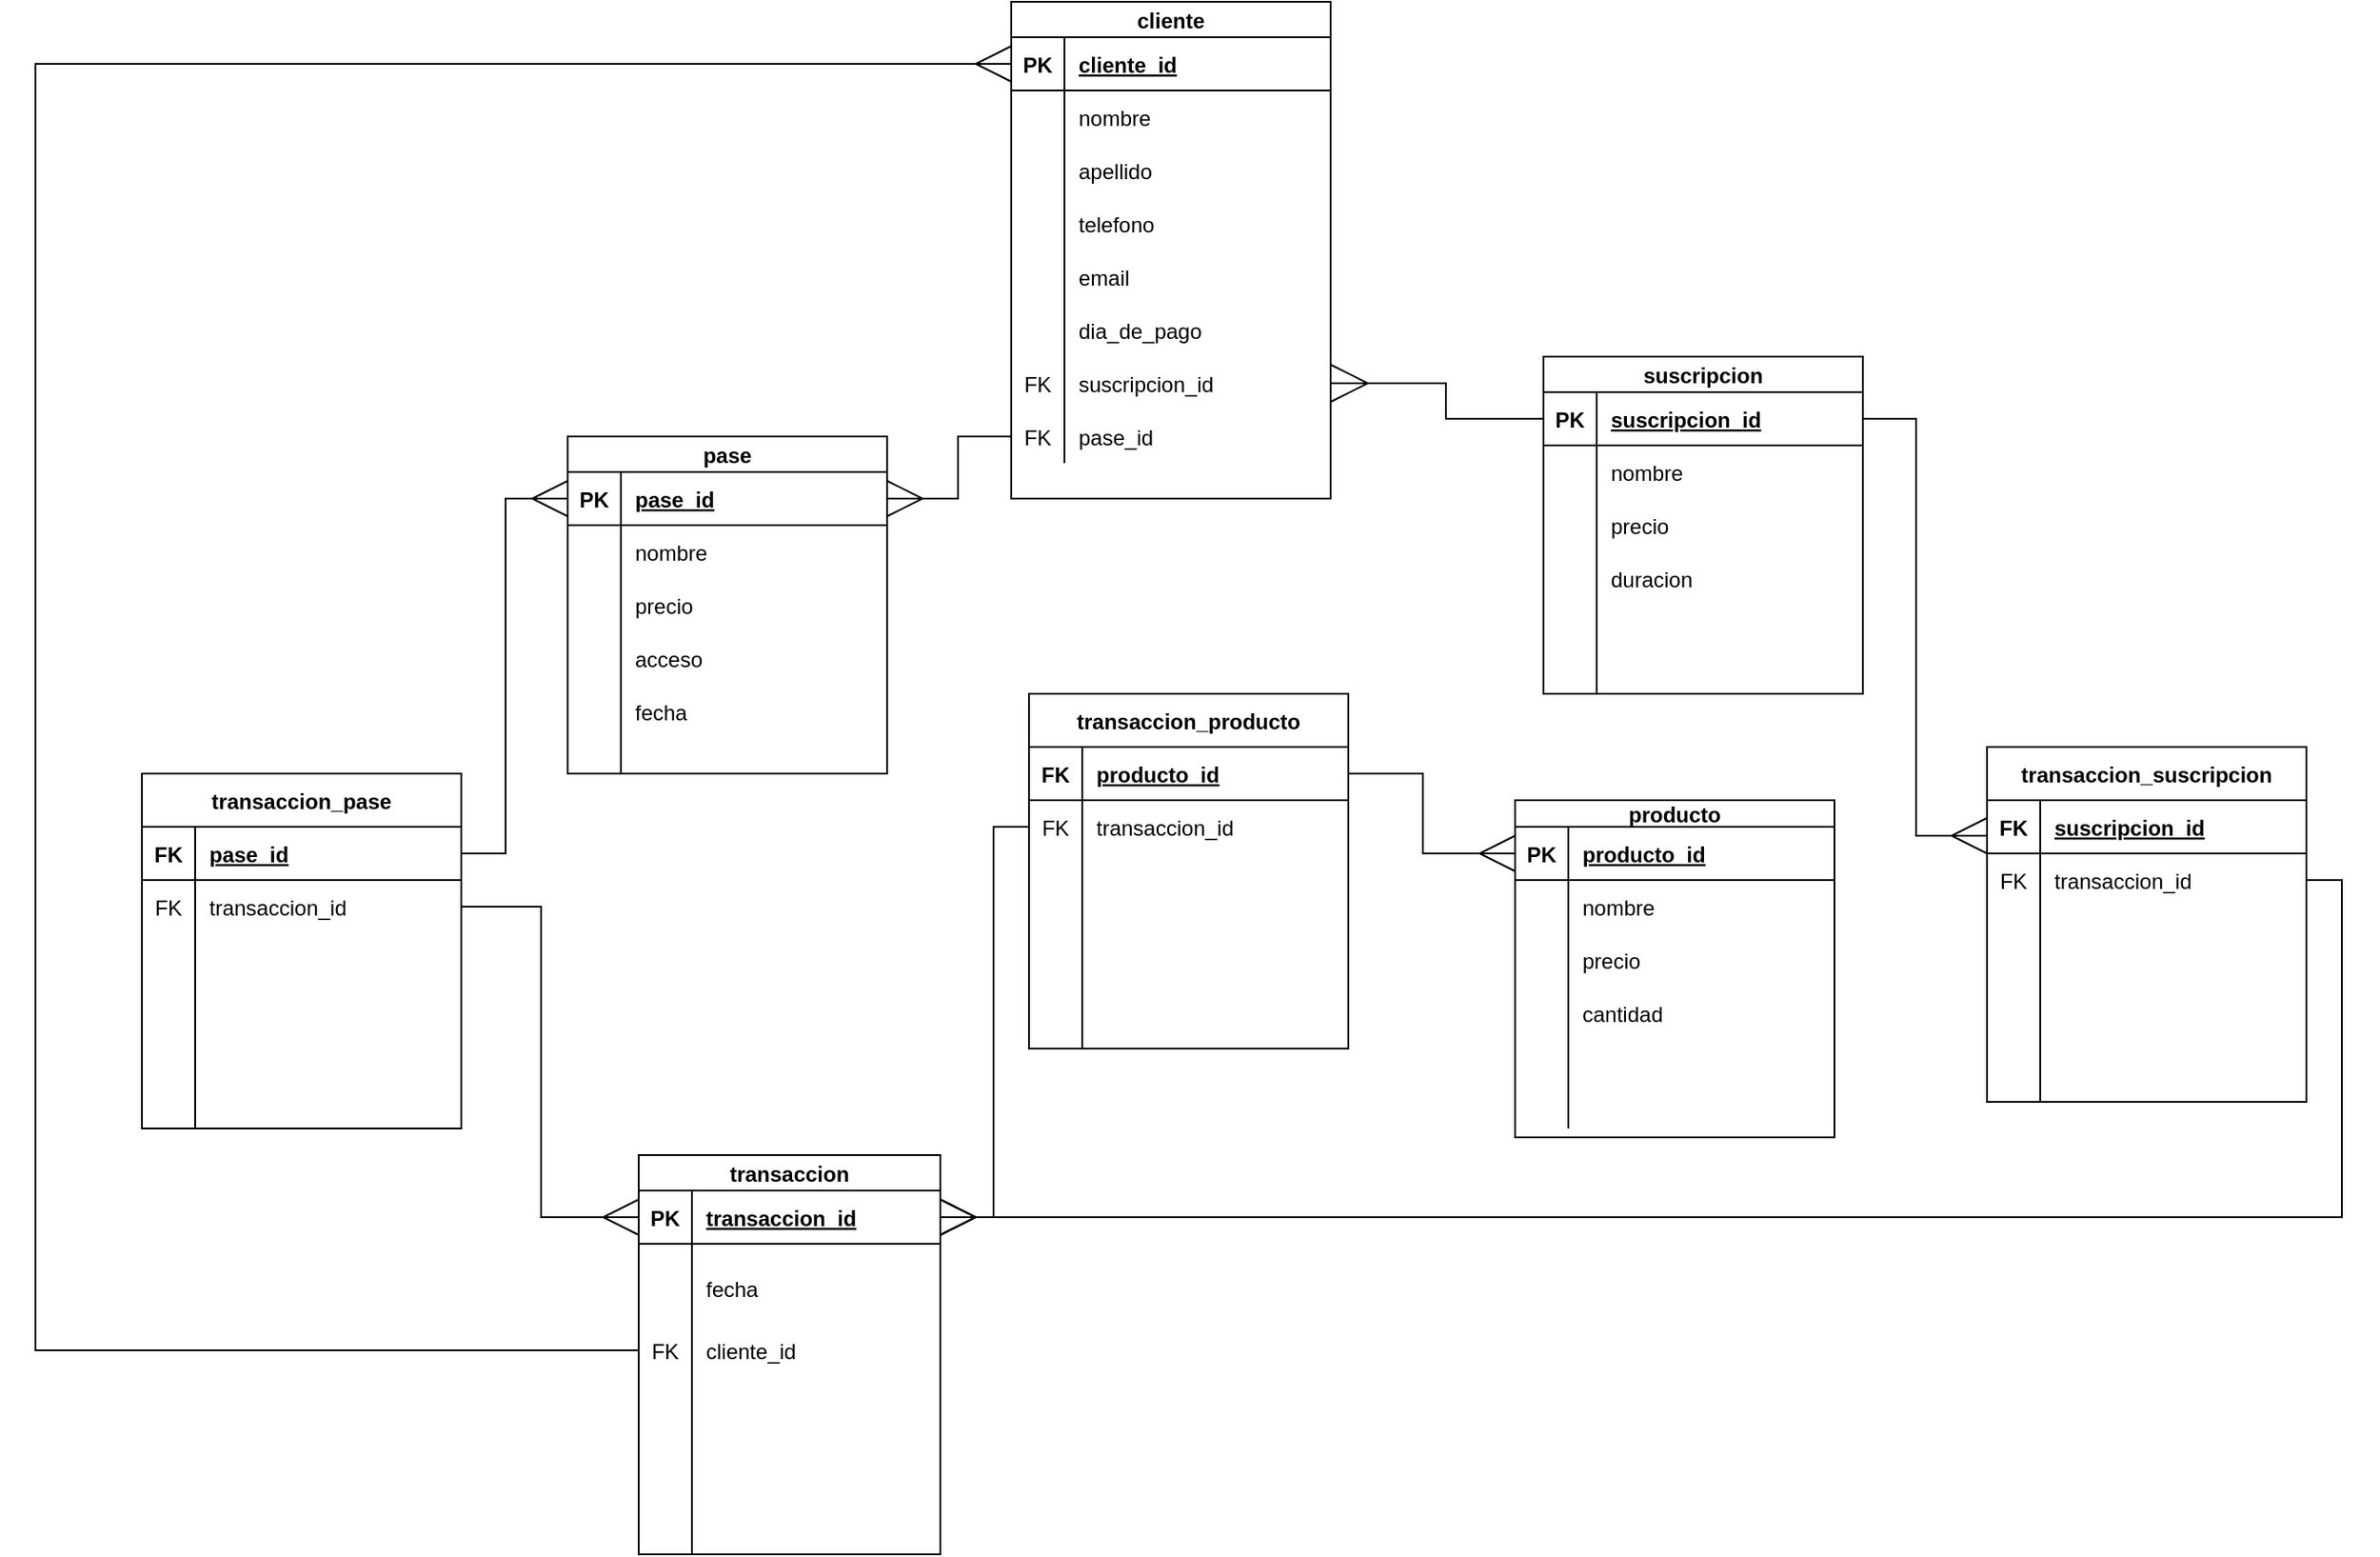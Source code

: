 <mxfile version="14.0.1" type="device"><diagram id="i4oHszw6b7SguN0ukCLf" name="Page-1"><mxGraphModel dx="2551" dy="2077" grid="1" gridSize="10" guides="1" tooltips="1" connect="1" arrows="1" fold="1" page="1" pageScale="1" pageWidth="827" pageHeight="1169" math="0" shadow="0"><root><mxCell id="0"/><mxCell id="1" parent="0"/><mxCell id="UynwQbQEtgh0fbUaaNdk-1" value="cliente" style="shape=table;startSize=20;container=1;collapsible=1;childLayout=tableLayout;fixedRows=1;rowLines=0;fontStyle=1;align=center;resizeLast=1;" vertex="1" parent="1"><mxGeometry x="40" y="-150" width="180" height="280" as="geometry"/></mxCell><mxCell id="UynwQbQEtgh0fbUaaNdk-2" value="" style="shape=partialRectangle;collapsible=0;dropTarget=0;pointerEvents=0;fillColor=none;top=0;left=0;bottom=1;right=0;points=[[0,0.5],[1,0.5]];portConstraint=eastwest;" vertex="1" parent="UynwQbQEtgh0fbUaaNdk-1"><mxGeometry y="20" width="180" height="30" as="geometry"/></mxCell><mxCell id="UynwQbQEtgh0fbUaaNdk-3" value="PK" style="shape=partialRectangle;connectable=0;fillColor=none;top=0;left=0;bottom=0;right=0;fontStyle=1;overflow=hidden;" vertex="1" parent="UynwQbQEtgh0fbUaaNdk-2"><mxGeometry width="30" height="30" as="geometry"/></mxCell><mxCell id="UynwQbQEtgh0fbUaaNdk-4" value="cliente_id" style="shape=partialRectangle;connectable=0;fillColor=none;top=0;left=0;bottom=0;right=0;align=left;spacingLeft=6;fontStyle=5;overflow=hidden;" vertex="1" parent="UynwQbQEtgh0fbUaaNdk-2"><mxGeometry x="30" width="150" height="30" as="geometry"/></mxCell><mxCell id="UynwQbQEtgh0fbUaaNdk-5" value="" style="shape=partialRectangle;collapsible=0;dropTarget=0;pointerEvents=0;fillColor=none;top=0;left=0;bottom=0;right=0;points=[[0,0.5],[1,0.5]];portConstraint=eastwest;" vertex="1" parent="UynwQbQEtgh0fbUaaNdk-1"><mxGeometry y="50" width="180" height="30" as="geometry"/></mxCell><mxCell id="UynwQbQEtgh0fbUaaNdk-6" value="" style="shape=partialRectangle;connectable=0;fillColor=none;top=0;left=0;bottom=0;right=0;editable=1;overflow=hidden;" vertex="1" parent="UynwQbQEtgh0fbUaaNdk-5"><mxGeometry width="30" height="30" as="geometry"/></mxCell><mxCell id="UynwQbQEtgh0fbUaaNdk-7" value="nombre" style="shape=partialRectangle;connectable=0;fillColor=none;top=0;left=0;bottom=0;right=0;align=left;spacingLeft=6;overflow=hidden;" vertex="1" parent="UynwQbQEtgh0fbUaaNdk-5"><mxGeometry x="30" width="150" height="30" as="geometry"/></mxCell><mxCell id="UynwQbQEtgh0fbUaaNdk-8" value="" style="shape=partialRectangle;collapsible=0;dropTarget=0;pointerEvents=0;fillColor=none;top=0;left=0;bottom=0;right=0;points=[[0,0.5],[1,0.5]];portConstraint=eastwest;" vertex="1" parent="UynwQbQEtgh0fbUaaNdk-1"><mxGeometry y="80" width="180" height="30" as="geometry"/></mxCell><mxCell id="UynwQbQEtgh0fbUaaNdk-9" value="" style="shape=partialRectangle;connectable=0;fillColor=none;top=0;left=0;bottom=0;right=0;editable=1;overflow=hidden;" vertex="1" parent="UynwQbQEtgh0fbUaaNdk-8"><mxGeometry width="30" height="30" as="geometry"/></mxCell><mxCell id="UynwQbQEtgh0fbUaaNdk-10" value="apellido" style="shape=partialRectangle;connectable=0;fillColor=none;top=0;left=0;bottom=0;right=0;align=left;spacingLeft=6;overflow=hidden;" vertex="1" parent="UynwQbQEtgh0fbUaaNdk-8"><mxGeometry x="30" width="150" height="30" as="geometry"/></mxCell><mxCell id="UynwQbQEtgh0fbUaaNdk-11" value="" style="shape=partialRectangle;collapsible=0;dropTarget=0;pointerEvents=0;fillColor=none;top=0;left=0;bottom=0;right=0;points=[[0,0.5],[1,0.5]];portConstraint=eastwest;" vertex="1" parent="UynwQbQEtgh0fbUaaNdk-1"><mxGeometry y="110" width="180" height="30" as="geometry"/></mxCell><mxCell id="UynwQbQEtgh0fbUaaNdk-12" value="" style="shape=partialRectangle;connectable=0;fillColor=none;top=0;left=0;bottom=0;right=0;editable=1;overflow=hidden;" vertex="1" parent="UynwQbQEtgh0fbUaaNdk-11"><mxGeometry width="30" height="30" as="geometry"/></mxCell><mxCell id="UynwQbQEtgh0fbUaaNdk-13" value="telefono" style="shape=partialRectangle;connectable=0;fillColor=none;top=0;left=0;bottom=0;right=0;align=left;spacingLeft=6;overflow=hidden;" vertex="1" parent="UynwQbQEtgh0fbUaaNdk-11"><mxGeometry x="30" width="150" height="30" as="geometry"/></mxCell><mxCell id="UynwQbQEtgh0fbUaaNdk-27" value="" style="shape=partialRectangle;collapsible=0;dropTarget=0;pointerEvents=0;fillColor=none;top=0;left=0;bottom=0;right=0;points=[[0,0.5],[1,0.5]];portConstraint=eastwest;" vertex="1" parent="UynwQbQEtgh0fbUaaNdk-1"><mxGeometry y="140" width="180" height="30" as="geometry"/></mxCell><mxCell id="UynwQbQEtgh0fbUaaNdk-28" value="" style="shape=partialRectangle;connectable=0;fillColor=none;top=0;left=0;bottom=0;right=0;editable=1;overflow=hidden;" vertex="1" parent="UynwQbQEtgh0fbUaaNdk-27"><mxGeometry width="30" height="30" as="geometry"/></mxCell><mxCell id="UynwQbQEtgh0fbUaaNdk-29" value="email" style="shape=partialRectangle;connectable=0;fillColor=none;top=0;left=0;bottom=0;right=0;align=left;spacingLeft=6;overflow=hidden;" vertex="1" parent="UynwQbQEtgh0fbUaaNdk-27"><mxGeometry x="30" width="150" height="30" as="geometry"/></mxCell><mxCell id="UynwQbQEtgh0fbUaaNdk-30" value="" style="shape=partialRectangle;collapsible=0;dropTarget=0;pointerEvents=0;fillColor=none;top=0;left=0;bottom=0;right=0;points=[[0,0.5],[1,0.5]];portConstraint=eastwest;" vertex="1" parent="UynwQbQEtgh0fbUaaNdk-1"><mxGeometry y="170" width="180" height="30" as="geometry"/></mxCell><mxCell id="UynwQbQEtgh0fbUaaNdk-31" value="" style="shape=partialRectangle;connectable=0;fillColor=none;top=0;left=0;bottom=0;right=0;editable=1;overflow=hidden;" vertex="1" parent="UynwQbQEtgh0fbUaaNdk-30"><mxGeometry width="30" height="30" as="geometry"/></mxCell><mxCell id="UynwQbQEtgh0fbUaaNdk-32" value="dia_de_pago" style="shape=partialRectangle;connectable=0;fillColor=none;top=0;left=0;bottom=0;right=0;align=left;spacingLeft=6;overflow=hidden;" vertex="1" parent="UynwQbQEtgh0fbUaaNdk-30"><mxGeometry x="30" width="150" height="30" as="geometry"/></mxCell><mxCell id="UynwQbQEtgh0fbUaaNdk-128" value="" style="shape=partialRectangle;collapsible=0;dropTarget=0;pointerEvents=0;fillColor=none;top=0;left=0;bottom=0;right=0;points=[[0,0.5],[1,0.5]];portConstraint=eastwest;" vertex="1" parent="UynwQbQEtgh0fbUaaNdk-1"><mxGeometry y="200" width="180" height="30" as="geometry"/></mxCell><mxCell id="UynwQbQEtgh0fbUaaNdk-129" value="FK" style="shape=partialRectangle;connectable=0;fillColor=none;top=0;left=0;bottom=0;right=0;editable=1;overflow=hidden;" vertex="1" parent="UynwQbQEtgh0fbUaaNdk-128"><mxGeometry width="30" height="30" as="geometry"/></mxCell><mxCell id="UynwQbQEtgh0fbUaaNdk-130" value="suscripcion_id" style="shape=partialRectangle;connectable=0;fillColor=none;top=0;left=0;bottom=0;right=0;align=left;spacingLeft=6;overflow=hidden;" vertex="1" parent="UynwQbQEtgh0fbUaaNdk-128"><mxGeometry x="30" width="150" height="30" as="geometry"/></mxCell><mxCell id="UynwQbQEtgh0fbUaaNdk-153" value="" style="shape=partialRectangle;collapsible=0;dropTarget=0;pointerEvents=0;fillColor=none;top=0;left=0;bottom=0;right=0;points=[[0,0.5],[1,0.5]];portConstraint=eastwest;" vertex="1" parent="UynwQbQEtgh0fbUaaNdk-1"><mxGeometry y="230" width="180" height="30" as="geometry"/></mxCell><mxCell id="UynwQbQEtgh0fbUaaNdk-154" value="FK" style="shape=partialRectangle;connectable=0;fillColor=none;top=0;left=0;bottom=0;right=0;editable=1;overflow=hidden;" vertex="1" parent="UynwQbQEtgh0fbUaaNdk-153"><mxGeometry width="30" height="30" as="geometry"/></mxCell><mxCell id="UynwQbQEtgh0fbUaaNdk-155" value="pase_id" style="shape=partialRectangle;connectable=0;fillColor=none;top=0;left=0;bottom=0;right=0;align=left;spacingLeft=6;overflow=hidden;" vertex="1" parent="UynwQbQEtgh0fbUaaNdk-153"><mxGeometry x="30" width="150" height="30" as="geometry"/></mxCell><mxCell id="UynwQbQEtgh0fbUaaNdk-33" value="suscripcion" style="shape=table;startSize=20;container=1;collapsible=1;childLayout=tableLayout;fixedRows=1;rowLines=0;fontStyle=1;align=center;resizeLast=1;" vertex="1" parent="1"><mxGeometry x="340" y="50" width="180" height="190" as="geometry"/></mxCell><mxCell id="UynwQbQEtgh0fbUaaNdk-34" value="" style="shape=partialRectangle;collapsible=0;dropTarget=0;pointerEvents=0;fillColor=none;top=0;left=0;bottom=1;right=0;points=[[0,0.5],[1,0.5]];portConstraint=eastwest;" vertex="1" parent="UynwQbQEtgh0fbUaaNdk-33"><mxGeometry y="20" width="180" height="30" as="geometry"/></mxCell><mxCell id="UynwQbQEtgh0fbUaaNdk-35" value="PK" style="shape=partialRectangle;connectable=0;fillColor=none;top=0;left=0;bottom=0;right=0;fontStyle=1;overflow=hidden;" vertex="1" parent="UynwQbQEtgh0fbUaaNdk-34"><mxGeometry width="30" height="30" as="geometry"/></mxCell><mxCell id="UynwQbQEtgh0fbUaaNdk-36" value="suscripcion_id" style="shape=partialRectangle;connectable=0;fillColor=none;top=0;left=0;bottom=0;right=0;align=left;spacingLeft=6;fontStyle=5;overflow=hidden;" vertex="1" parent="UynwQbQEtgh0fbUaaNdk-34"><mxGeometry x="30" width="150" height="30" as="geometry"/></mxCell><mxCell id="UynwQbQEtgh0fbUaaNdk-37" value="" style="shape=partialRectangle;collapsible=0;dropTarget=0;pointerEvents=0;fillColor=none;top=0;left=0;bottom=0;right=0;points=[[0,0.5],[1,0.5]];portConstraint=eastwest;" vertex="1" parent="UynwQbQEtgh0fbUaaNdk-33"><mxGeometry y="50" width="180" height="30" as="geometry"/></mxCell><mxCell id="UynwQbQEtgh0fbUaaNdk-38" value="" style="shape=partialRectangle;connectable=0;fillColor=none;top=0;left=0;bottom=0;right=0;editable=1;overflow=hidden;" vertex="1" parent="UynwQbQEtgh0fbUaaNdk-37"><mxGeometry width="30" height="30" as="geometry"/></mxCell><mxCell id="UynwQbQEtgh0fbUaaNdk-39" value="nombre" style="shape=partialRectangle;connectable=0;fillColor=none;top=0;left=0;bottom=0;right=0;align=left;spacingLeft=6;overflow=hidden;" vertex="1" parent="UynwQbQEtgh0fbUaaNdk-37"><mxGeometry x="30" width="150" height="30" as="geometry"/></mxCell><mxCell id="UynwQbQEtgh0fbUaaNdk-40" value="" style="shape=partialRectangle;collapsible=0;dropTarget=0;pointerEvents=0;fillColor=none;top=0;left=0;bottom=0;right=0;points=[[0,0.5],[1,0.5]];portConstraint=eastwest;" vertex="1" parent="UynwQbQEtgh0fbUaaNdk-33"><mxGeometry y="80" width="180" height="30" as="geometry"/></mxCell><mxCell id="UynwQbQEtgh0fbUaaNdk-41" value="" style="shape=partialRectangle;connectable=0;fillColor=none;top=0;left=0;bottom=0;right=0;editable=1;overflow=hidden;" vertex="1" parent="UynwQbQEtgh0fbUaaNdk-40"><mxGeometry width="30" height="30" as="geometry"/></mxCell><mxCell id="UynwQbQEtgh0fbUaaNdk-42" value="precio" style="shape=partialRectangle;connectable=0;fillColor=none;top=0;left=0;bottom=0;right=0;align=left;spacingLeft=6;overflow=hidden;" vertex="1" parent="UynwQbQEtgh0fbUaaNdk-40"><mxGeometry x="30" width="150" height="30" as="geometry"/></mxCell><mxCell id="UynwQbQEtgh0fbUaaNdk-43" value="" style="shape=partialRectangle;collapsible=0;dropTarget=0;pointerEvents=0;fillColor=none;top=0;left=0;bottom=0;right=0;points=[[0,0.5],[1,0.5]];portConstraint=eastwest;" vertex="1" parent="UynwQbQEtgh0fbUaaNdk-33"><mxGeometry y="110" width="180" height="30" as="geometry"/></mxCell><mxCell id="UynwQbQEtgh0fbUaaNdk-44" value="" style="shape=partialRectangle;connectable=0;fillColor=none;top=0;left=0;bottom=0;right=0;editable=1;overflow=hidden;" vertex="1" parent="UynwQbQEtgh0fbUaaNdk-43"><mxGeometry width="30" height="30" as="geometry"/></mxCell><mxCell id="UynwQbQEtgh0fbUaaNdk-45" value="duracion" style="shape=partialRectangle;connectable=0;fillColor=none;top=0;left=0;bottom=0;right=0;align=left;spacingLeft=6;overflow=hidden;" vertex="1" parent="UynwQbQEtgh0fbUaaNdk-43"><mxGeometry x="30" width="150" height="30" as="geometry"/></mxCell><mxCell id="UynwQbQEtgh0fbUaaNdk-46" value="" style="shape=partialRectangle;collapsible=0;dropTarget=0;pointerEvents=0;fillColor=none;top=0;left=0;bottom=0;right=0;points=[[0,0.5],[1,0.5]];portConstraint=eastwest;" vertex="1" parent="UynwQbQEtgh0fbUaaNdk-33"><mxGeometry y="140" width="180" height="30" as="geometry"/></mxCell><mxCell id="UynwQbQEtgh0fbUaaNdk-47" value="" style="shape=partialRectangle;connectable=0;fillColor=none;top=0;left=0;bottom=0;right=0;editable=1;overflow=hidden;" vertex="1" parent="UynwQbQEtgh0fbUaaNdk-46"><mxGeometry width="30" height="30" as="geometry"/></mxCell><mxCell id="UynwQbQEtgh0fbUaaNdk-48" value="" style="shape=partialRectangle;connectable=0;fillColor=none;top=0;left=0;bottom=0;right=0;align=left;spacingLeft=6;overflow=hidden;" vertex="1" parent="UynwQbQEtgh0fbUaaNdk-46"><mxGeometry x="30" width="150" height="30" as="geometry"/></mxCell><mxCell id="UynwQbQEtgh0fbUaaNdk-49" value="" style="shape=partialRectangle;collapsible=0;dropTarget=0;pointerEvents=0;fillColor=none;top=0;left=0;bottom=0;right=0;points=[[0,0.5],[1,0.5]];portConstraint=eastwest;" vertex="1" parent="UynwQbQEtgh0fbUaaNdk-33"><mxGeometry y="170" width="180" height="20" as="geometry"/></mxCell><mxCell id="UynwQbQEtgh0fbUaaNdk-50" value="" style="shape=partialRectangle;connectable=0;fillColor=none;top=0;left=0;bottom=0;right=0;editable=1;overflow=hidden;" vertex="1" parent="UynwQbQEtgh0fbUaaNdk-49"><mxGeometry width="30" height="20" as="geometry"/></mxCell><mxCell id="UynwQbQEtgh0fbUaaNdk-51" value="" style="shape=partialRectangle;connectable=0;fillColor=none;top=0;left=0;bottom=0;right=0;align=left;spacingLeft=6;overflow=hidden;" vertex="1" parent="UynwQbQEtgh0fbUaaNdk-49"><mxGeometry x="30" width="150" height="20" as="geometry"/></mxCell><mxCell id="UynwQbQEtgh0fbUaaNdk-52" value="pase" style="shape=table;startSize=20;container=1;collapsible=1;childLayout=tableLayout;fixedRows=1;rowLines=0;fontStyle=1;align=center;resizeLast=1;" vertex="1" parent="1"><mxGeometry x="-210" y="95" width="180" height="190" as="geometry"/></mxCell><mxCell id="UynwQbQEtgh0fbUaaNdk-53" value="" style="shape=partialRectangle;collapsible=0;dropTarget=0;pointerEvents=0;fillColor=none;top=0;left=0;bottom=1;right=0;points=[[0,0.5],[1,0.5]];portConstraint=eastwest;" vertex="1" parent="UynwQbQEtgh0fbUaaNdk-52"><mxGeometry y="20" width="180" height="30" as="geometry"/></mxCell><mxCell id="UynwQbQEtgh0fbUaaNdk-54" value="PK" style="shape=partialRectangle;connectable=0;fillColor=none;top=0;left=0;bottom=0;right=0;fontStyle=1;overflow=hidden;" vertex="1" parent="UynwQbQEtgh0fbUaaNdk-53"><mxGeometry width="30" height="30" as="geometry"/></mxCell><mxCell id="UynwQbQEtgh0fbUaaNdk-55" value="pase_id" style="shape=partialRectangle;connectable=0;fillColor=none;top=0;left=0;bottom=0;right=0;align=left;spacingLeft=6;fontStyle=5;overflow=hidden;" vertex="1" parent="UynwQbQEtgh0fbUaaNdk-53"><mxGeometry x="30" width="150" height="30" as="geometry"/></mxCell><mxCell id="UynwQbQEtgh0fbUaaNdk-56" value="" style="shape=partialRectangle;collapsible=0;dropTarget=0;pointerEvents=0;fillColor=none;top=0;left=0;bottom=0;right=0;points=[[0,0.5],[1,0.5]];portConstraint=eastwest;" vertex="1" parent="UynwQbQEtgh0fbUaaNdk-52"><mxGeometry y="50" width="180" height="30" as="geometry"/></mxCell><mxCell id="UynwQbQEtgh0fbUaaNdk-57" value="" style="shape=partialRectangle;connectable=0;fillColor=none;top=0;left=0;bottom=0;right=0;editable=1;overflow=hidden;" vertex="1" parent="UynwQbQEtgh0fbUaaNdk-56"><mxGeometry width="30" height="30" as="geometry"/></mxCell><mxCell id="UynwQbQEtgh0fbUaaNdk-58" value="nombre" style="shape=partialRectangle;connectable=0;fillColor=none;top=0;left=0;bottom=0;right=0;align=left;spacingLeft=6;overflow=hidden;" vertex="1" parent="UynwQbQEtgh0fbUaaNdk-56"><mxGeometry x="30" width="150" height="30" as="geometry"/></mxCell><mxCell id="UynwQbQEtgh0fbUaaNdk-59" value="" style="shape=partialRectangle;collapsible=0;dropTarget=0;pointerEvents=0;fillColor=none;top=0;left=0;bottom=0;right=0;points=[[0,0.5],[1,0.5]];portConstraint=eastwest;" vertex="1" parent="UynwQbQEtgh0fbUaaNdk-52"><mxGeometry y="80" width="180" height="30" as="geometry"/></mxCell><mxCell id="UynwQbQEtgh0fbUaaNdk-60" value="" style="shape=partialRectangle;connectable=0;fillColor=none;top=0;left=0;bottom=0;right=0;editable=1;overflow=hidden;" vertex="1" parent="UynwQbQEtgh0fbUaaNdk-59"><mxGeometry width="30" height="30" as="geometry"/></mxCell><mxCell id="UynwQbQEtgh0fbUaaNdk-61" value="precio" style="shape=partialRectangle;connectable=0;fillColor=none;top=0;left=0;bottom=0;right=0;align=left;spacingLeft=6;overflow=hidden;" vertex="1" parent="UynwQbQEtgh0fbUaaNdk-59"><mxGeometry x="30" width="150" height="30" as="geometry"/></mxCell><mxCell id="UynwQbQEtgh0fbUaaNdk-62" value="" style="shape=partialRectangle;collapsible=0;dropTarget=0;pointerEvents=0;fillColor=none;top=0;left=0;bottom=0;right=0;points=[[0,0.5],[1,0.5]];portConstraint=eastwest;" vertex="1" parent="UynwQbQEtgh0fbUaaNdk-52"><mxGeometry y="110" width="180" height="30" as="geometry"/></mxCell><mxCell id="UynwQbQEtgh0fbUaaNdk-63" value="" style="shape=partialRectangle;connectable=0;fillColor=none;top=0;left=0;bottom=0;right=0;editable=1;overflow=hidden;" vertex="1" parent="UynwQbQEtgh0fbUaaNdk-62"><mxGeometry width="30" height="30" as="geometry"/></mxCell><mxCell id="UynwQbQEtgh0fbUaaNdk-64" value="acceso" style="shape=partialRectangle;connectable=0;fillColor=none;top=0;left=0;bottom=0;right=0;align=left;spacingLeft=6;overflow=hidden;" vertex="1" parent="UynwQbQEtgh0fbUaaNdk-62"><mxGeometry x="30" width="150" height="30" as="geometry"/></mxCell><mxCell id="UynwQbQEtgh0fbUaaNdk-65" value="" style="shape=partialRectangle;collapsible=0;dropTarget=0;pointerEvents=0;fillColor=none;top=0;left=0;bottom=0;right=0;points=[[0,0.5],[1,0.5]];portConstraint=eastwest;" vertex="1" parent="UynwQbQEtgh0fbUaaNdk-52"><mxGeometry y="140" width="180" height="30" as="geometry"/></mxCell><mxCell id="UynwQbQEtgh0fbUaaNdk-66" value="" style="shape=partialRectangle;connectable=0;fillColor=none;top=0;left=0;bottom=0;right=0;editable=1;overflow=hidden;" vertex="1" parent="UynwQbQEtgh0fbUaaNdk-65"><mxGeometry width="30" height="30" as="geometry"/></mxCell><mxCell id="UynwQbQEtgh0fbUaaNdk-67" value="fecha" style="shape=partialRectangle;connectable=0;fillColor=none;top=0;left=0;bottom=0;right=0;align=left;spacingLeft=6;overflow=hidden;" vertex="1" parent="UynwQbQEtgh0fbUaaNdk-65"><mxGeometry x="30" width="150" height="30" as="geometry"/></mxCell><mxCell id="UynwQbQEtgh0fbUaaNdk-68" value="" style="shape=partialRectangle;collapsible=0;dropTarget=0;pointerEvents=0;fillColor=none;top=0;left=0;bottom=0;right=0;points=[[0,0.5],[1,0.5]];portConstraint=eastwest;" vertex="1" parent="UynwQbQEtgh0fbUaaNdk-52"><mxGeometry y="170" width="180" height="20" as="geometry"/></mxCell><mxCell id="UynwQbQEtgh0fbUaaNdk-69" value="" style="shape=partialRectangle;connectable=0;fillColor=none;top=0;left=0;bottom=0;right=0;editable=1;overflow=hidden;" vertex="1" parent="UynwQbQEtgh0fbUaaNdk-68"><mxGeometry width="30" height="20" as="geometry"/></mxCell><mxCell id="UynwQbQEtgh0fbUaaNdk-70" value="" style="shape=partialRectangle;connectable=0;fillColor=none;top=0;left=0;bottom=0;right=0;align=left;spacingLeft=6;overflow=hidden;" vertex="1" parent="UynwQbQEtgh0fbUaaNdk-68"><mxGeometry x="30" width="150" height="20" as="geometry"/></mxCell><mxCell id="UynwQbQEtgh0fbUaaNdk-71" value="producto" style="shape=table;startSize=15;container=1;collapsible=1;childLayout=tableLayout;fixedRows=1;rowLines=0;fontStyle=1;align=center;resizeLast=1;" vertex="1" parent="1"><mxGeometry x="324" y="300" width="180" height="190" as="geometry"/></mxCell><mxCell id="UynwQbQEtgh0fbUaaNdk-72" value="" style="shape=partialRectangle;collapsible=0;dropTarget=0;pointerEvents=0;fillColor=none;top=0;left=0;bottom=1;right=0;points=[[0,0.5],[1,0.5]];portConstraint=eastwest;" vertex="1" parent="UynwQbQEtgh0fbUaaNdk-71"><mxGeometry y="15" width="180" height="30" as="geometry"/></mxCell><mxCell id="UynwQbQEtgh0fbUaaNdk-73" value="PK" style="shape=partialRectangle;connectable=0;fillColor=none;top=0;left=0;bottom=0;right=0;fontStyle=1;overflow=hidden;" vertex="1" parent="UynwQbQEtgh0fbUaaNdk-72"><mxGeometry width="30" height="30" as="geometry"/></mxCell><mxCell id="UynwQbQEtgh0fbUaaNdk-74" value="producto_id" style="shape=partialRectangle;connectable=0;fillColor=none;top=0;left=0;bottom=0;right=0;align=left;spacingLeft=6;fontStyle=5;overflow=hidden;" vertex="1" parent="UynwQbQEtgh0fbUaaNdk-72"><mxGeometry x="30" width="150" height="30" as="geometry"/></mxCell><mxCell id="UynwQbQEtgh0fbUaaNdk-75" value="" style="shape=partialRectangle;collapsible=0;dropTarget=0;pointerEvents=0;fillColor=none;top=0;left=0;bottom=0;right=0;points=[[0,0.5],[1,0.5]];portConstraint=eastwest;" vertex="1" parent="UynwQbQEtgh0fbUaaNdk-71"><mxGeometry y="45" width="180" height="30" as="geometry"/></mxCell><mxCell id="UynwQbQEtgh0fbUaaNdk-76" value="" style="shape=partialRectangle;connectable=0;fillColor=none;top=0;left=0;bottom=0;right=0;editable=1;overflow=hidden;" vertex="1" parent="UynwQbQEtgh0fbUaaNdk-75"><mxGeometry width="30" height="30" as="geometry"/></mxCell><mxCell id="UynwQbQEtgh0fbUaaNdk-77" value="nombre" style="shape=partialRectangle;connectable=0;fillColor=none;top=0;left=0;bottom=0;right=0;align=left;spacingLeft=6;overflow=hidden;" vertex="1" parent="UynwQbQEtgh0fbUaaNdk-75"><mxGeometry x="30" width="150" height="30" as="geometry"/></mxCell><mxCell id="UynwQbQEtgh0fbUaaNdk-78" value="" style="shape=partialRectangle;collapsible=0;dropTarget=0;pointerEvents=0;fillColor=none;top=0;left=0;bottom=0;right=0;points=[[0,0.5],[1,0.5]];portConstraint=eastwest;" vertex="1" parent="UynwQbQEtgh0fbUaaNdk-71"><mxGeometry y="75" width="180" height="30" as="geometry"/></mxCell><mxCell id="UynwQbQEtgh0fbUaaNdk-79" value="" style="shape=partialRectangle;connectable=0;fillColor=none;top=0;left=0;bottom=0;right=0;editable=1;overflow=hidden;" vertex="1" parent="UynwQbQEtgh0fbUaaNdk-78"><mxGeometry width="30" height="30" as="geometry"/></mxCell><mxCell id="UynwQbQEtgh0fbUaaNdk-80" value="precio" style="shape=partialRectangle;connectable=0;fillColor=none;top=0;left=0;bottom=0;right=0;align=left;spacingLeft=6;overflow=hidden;" vertex="1" parent="UynwQbQEtgh0fbUaaNdk-78"><mxGeometry x="30" width="150" height="30" as="geometry"/></mxCell><mxCell id="UynwQbQEtgh0fbUaaNdk-81" value="" style="shape=partialRectangle;collapsible=0;dropTarget=0;pointerEvents=0;fillColor=none;top=0;left=0;bottom=0;right=0;points=[[0,0.5],[1,0.5]];portConstraint=eastwest;" vertex="1" parent="UynwQbQEtgh0fbUaaNdk-71"><mxGeometry y="105" width="180" height="30" as="geometry"/></mxCell><mxCell id="UynwQbQEtgh0fbUaaNdk-82" value="" style="shape=partialRectangle;connectable=0;fillColor=none;top=0;left=0;bottom=0;right=0;editable=1;overflow=hidden;" vertex="1" parent="UynwQbQEtgh0fbUaaNdk-81"><mxGeometry width="30" height="30" as="geometry"/></mxCell><mxCell id="UynwQbQEtgh0fbUaaNdk-83" value="cantidad" style="shape=partialRectangle;connectable=0;fillColor=none;top=0;left=0;bottom=0;right=0;align=left;spacingLeft=6;overflow=hidden;" vertex="1" parent="UynwQbQEtgh0fbUaaNdk-81"><mxGeometry x="30" width="150" height="30" as="geometry"/></mxCell><mxCell id="UynwQbQEtgh0fbUaaNdk-84" value="" style="shape=partialRectangle;collapsible=0;dropTarget=0;pointerEvents=0;fillColor=none;top=0;left=0;bottom=0;right=0;points=[[0,0.5],[1,0.5]];portConstraint=eastwest;" vertex="1" parent="UynwQbQEtgh0fbUaaNdk-71"><mxGeometry y="135" width="180" height="30" as="geometry"/></mxCell><mxCell id="UynwQbQEtgh0fbUaaNdk-85" value="" style="shape=partialRectangle;connectable=0;fillColor=none;top=0;left=0;bottom=0;right=0;editable=1;overflow=hidden;" vertex="1" parent="UynwQbQEtgh0fbUaaNdk-84"><mxGeometry width="30" height="30" as="geometry"/></mxCell><mxCell id="UynwQbQEtgh0fbUaaNdk-86" value="" style="shape=partialRectangle;connectable=0;fillColor=none;top=0;left=0;bottom=0;right=0;align=left;spacingLeft=6;overflow=hidden;" vertex="1" parent="UynwQbQEtgh0fbUaaNdk-84"><mxGeometry x="30" width="150" height="30" as="geometry"/></mxCell><mxCell id="UynwQbQEtgh0fbUaaNdk-87" value="" style="shape=partialRectangle;collapsible=0;dropTarget=0;pointerEvents=0;fillColor=none;top=0;left=0;bottom=0;right=0;points=[[0,0.5],[1,0.5]];portConstraint=eastwest;" vertex="1" parent="UynwQbQEtgh0fbUaaNdk-71"><mxGeometry y="165" width="180" height="20" as="geometry"/></mxCell><mxCell id="UynwQbQEtgh0fbUaaNdk-88" value="" style="shape=partialRectangle;connectable=0;fillColor=none;top=0;left=0;bottom=0;right=0;editable=1;overflow=hidden;" vertex="1" parent="UynwQbQEtgh0fbUaaNdk-87"><mxGeometry width="30" height="20" as="geometry"/></mxCell><mxCell id="UynwQbQEtgh0fbUaaNdk-89" value="" style="shape=partialRectangle;connectable=0;fillColor=none;top=0;left=0;bottom=0;right=0;align=left;spacingLeft=6;overflow=hidden;" vertex="1" parent="UynwQbQEtgh0fbUaaNdk-87"><mxGeometry x="30" width="150" height="20" as="geometry"/></mxCell><mxCell id="UynwQbQEtgh0fbUaaNdk-109" value="transaccion" style="shape=table;startSize=20;container=1;collapsible=1;childLayout=tableLayout;fixedRows=1;rowLines=0;fontStyle=1;align=center;resizeLast=1;" vertex="1" parent="1"><mxGeometry x="-170" y="500" width="170" height="225" as="geometry"/></mxCell><mxCell id="UynwQbQEtgh0fbUaaNdk-110" value="" style="shape=partialRectangle;collapsible=0;dropTarget=0;pointerEvents=0;fillColor=none;top=0;left=0;bottom=1;right=0;points=[[0,0.5],[1,0.5]];portConstraint=eastwest;" vertex="1" parent="UynwQbQEtgh0fbUaaNdk-109"><mxGeometry y="20" width="170" height="30" as="geometry"/></mxCell><mxCell id="UynwQbQEtgh0fbUaaNdk-111" value="PK" style="shape=partialRectangle;connectable=0;fillColor=none;top=0;left=0;bottom=0;right=0;fontStyle=1;overflow=hidden;" vertex="1" parent="UynwQbQEtgh0fbUaaNdk-110"><mxGeometry width="30" height="30" as="geometry"/></mxCell><mxCell id="UynwQbQEtgh0fbUaaNdk-112" value="transaccion_id" style="shape=partialRectangle;connectable=0;fillColor=none;top=0;left=0;bottom=0;right=0;align=left;spacingLeft=6;fontStyle=5;overflow=hidden;" vertex="1" parent="UynwQbQEtgh0fbUaaNdk-110"><mxGeometry x="30" width="140" height="30" as="geometry"/></mxCell><mxCell id="UynwQbQEtgh0fbUaaNdk-113" value="" style="shape=partialRectangle;collapsible=0;dropTarget=0;pointerEvents=0;fillColor=none;top=0;left=0;bottom=0;right=0;points=[[0,0.5],[1,0.5]];portConstraint=eastwest;" vertex="1" parent="UynwQbQEtgh0fbUaaNdk-109"><mxGeometry y="50" width="170" height="50" as="geometry"/></mxCell><mxCell id="UynwQbQEtgh0fbUaaNdk-114" value="" style="shape=partialRectangle;connectable=0;fillColor=none;top=0;left=0;bottom=0;right=0;editable=1;overflow=hidden;" vertex="1" parent="UynwQbQEtgh0fbUaaNdk-113"><mxGeometry width="30" height="50" as="geometry"/></mxCell><mxCell id="UynwQbQEtgh0fbUaaNdk-115" value="fecha" style="shape=partialRectangle;connectable=0;fillColor=none;top=0;left=0;bottom=0;right=0;align=left;spacingLeft=6;overflow=hidden;" vertex="1" parent="UynwQbQEtgh0fbUaaNdk-113"><mxGeometry x="30" width="140" height="50" as="geometry"/></mxCell><mxCell id="UynwQbQEtgh0fbUaaNdk-116" value="" style="shape=partialRectangle;collapsible=0;dropTarget=0;pointerEvents=0;fillColor=none;top=0;left=0;bottom=0;right=0;points=[[0,0.5],[1,0.5]];portConstraint=eastwest;" vertex="1" parent="UynwQbQEtgh0fbUaaNdk-109"><mxGeometry y="100" width="170" height="20" as="geometry"/></mxCell><mxCell id="UynwQbQEtgh0fbUaaNdk-117" value="FK" style="shape=partialRectangle;connectable=0;fillColor=none;top=0;left=0;bottom=0;right=0;editable=1;overflow=hidden;" vertex="1" parent="UynwQbQEtgh0fbUaaNdk-116"><mxGeometry width="30" height="20" as="geometry"/></mxCell><mxCell id="UynwQbQEtgh0fbUaaNdk-118" value="cliente_id" style="shape=partialRectangle;connectable=0;fillColor=none;top=0;left=0;bottom=0;right=0;align=left;spacingLeft=6;overflow=hidden;" vertex="1" parent="UynwQbQEtgh0fbUaaNdk-116"><mxGeometry x="30" width="140" height="20" as="geometry"/></mxCell><mxCell id="UynwQbQEtgh0fbUaaNdk-119" value="" style="shape=partialRectangle;collapsible=0;dropTarget=0;pointerEvents=0;fillColor=none;top=0;left=0;bottom=0;right=0;points=[[0,0.5],[1,0.5]];portConstraint=eastwest;" vertex="1" parent="UynwQbQEtgh0fbUaaNdk-109"><mxGeometry y="120" width="170" height="30" as="geometry"/></mxCell><mxCell id="UynwQbQEtgh0fbUaaNdk-120" value="" style="shape=partialRectangle;connectable=0;fillColor=none;top=0;left=0;bottom=0;right=0;editable=1;overflow=hidden;" vertex="1" parent="UynwQbQEtgh0fbUaaNdk-119"><mxGeometry width="30" height="30" as="geometry"/></mxCell><mxCell id="UynwQbQEtgh0fbUaaNdk-121" value="" style="shape=partialRectangle;connectable=0;fillColor=none;top=0;left=0;bottom=0;right=0;align=left;spacingLeft=6;overflow=hidden;" vertex="1" parent="UynwQbQEtgh0fbUaaNdk-119"><mxGeometry x="30" width="140" height="30" as="geometry"/></mxCell><mxCell id="UynwQbQEtgh0fbUaaNdk-122" value="" style="shape=partialRectangle;collapsible=0;dropTarget=0;pointerEvents=0;fillColor=none;top=0;left=0;bottom=0;right=0;points=[[0,0.5],[1,0.5]];portConstraint=eastwest;" vertex="1" parent="UynwQbQEtgh0fbUaaNdk-109"><mxGeometry y="150" width="170" height="35" as="geometry"/></mxCell><mxCell id="UynwQbQEtgh0fbUaaNdk-123" value="" style="shape=partialRectangle;connectable=0;fillColor=none;top=0;left=0;bottom=0;right=0;editable=1;overflow=hidden;" vertex="1" parent="UynwQbQEtgh0fbUaaNdk-122"><mxGeometry width="30" height="35" as="geometry"/></mxCell><mxCell id="UynwQbQEtgh0fbUaaNdk-124" value="" style="shape=partialRectangle;connectable=0;fillColor=none;top=0;left=0;bottom=0;right=0;align=left;spacingLeft=6;overflow=hidden;" vertex="1" parent="UynwQbQEtgh0fbUaaNdk-122"><mxGeometry x="30" width="140" height="35" as="geometry"/></mxCell><mxCell id="UynwQbQEtgh0fbUaaNdk-125" value="" style="shape=partialRectangle;collapsible=0;dropTarget=0;pointerEvents=0;fillColor=none;top=0;left=0;bottom=0;right=0;points=[[0,0.5],[1,0.5]];portConstraint=eastwest;" vertex="1" parent="UynwQbQEtgh0fbUaaNdk-109"><mxGeometry y="185" width="170" height="20" as="geometry"/></mxCell><mxCell id="UynwQbQEtgh0fbUaaNdk-126" value="" style="shape=partialRectangle;connectable=0;fillColor=none;top=0;left=0;bottom=0;right=0;editable=1;overflow=hidden;" vertex="1" parent="UynwQbQEtgh0fbUaaNdk-125"><mxGeometry width="30" height="20" as="geometry"/></mxCell><mxCell id="UynwQbQEtgh0fbUaaNdk-127" value="" style="shape=partialRectangle;connectable=0;fillColor=none;top=0;left=0;bottom=0;right=0;align=left;spacingLeft=6;overflow=hidden;" vertex="1" parent="UynwQbQEtgh0fbUaaNdk-125"><mxGeometry x="30" width="140" height="20" as="geometry"/></mxCell><mxCell id="UynwQbQEtgh0fbUaaNdk-165" value="" style="shape=partialRectangle;collapsible=0;dropTarget=0;pointerEvents=0;fillColor=none;top=0;left=0;bottom=0;right=0;points=[[0,0.5],[1,0.5]];portConstraint=eastwest;" vertex="1" parent="UynwQbQEtgh0fbUaaNdk-109"><mxGeometry y="205" width="170" height="20" as="geometry"/></mxCell><mxCell id="UynwQbQEtgh0fbUaaNdk-166" value="" style="shape=partialRectangle;connectable=0;fillColor=none;top=0;left=0;bottom=0;right=0;editable=1;overflow=hidden;" vertex="1" parent="UynwQbQEtgh0fbUaaNdk-165"><mxGeometry width="30" height="20" as="geometry"/></mxCell><mxCell id="UynwQbQEtgh0fbUaaNdk-167" value="" style="shape=partialRectangle;connectable=0;fillColor=none;top=0;left=0;bottom=0;right=0;align=left;spacingLeft=6;overflow=hidden;" vertex="1" parent="UynwQbQEtgh0fbUaaNdk-165"><mxGeometry x="30" width="140" height="20" as="geometry"/></mxCell><mxCell id="UynwQbQEtgh0fbUaaNdk-156" style="edgeStyle=orthogonalEdgeStyle;rounded=0;orthogonalLoop=1;jettySize=auto;html=1;exitX=0;exitY=0.5;exitDx=0;exitDy=0;entryX=1;entryY=0.5;entryDx=0;entryDy=0;endArrow=ERmany;endFill=0;startSize=11;endSize=19;" edge="1" parent="1" source="UynwQbQEtgh0fbUaaNdk-34" target="UynwQbQEtgh0fbUaaNdk-128"><mxGeometry relative="1" as="geometry"/></mxCell><mxCell id="UynwQbQEtgh0fbUaaNdk-157" style="edgeStyle=orthogonalEdgeStyle;rounded=0;orthogonalLoop=1;jettySize=auto;html=1;exitX=0;exitY=0.5;exitDx=0;exitDy=0;entryX=1;entryY=0.5;entryDx=0;entryDy=0;endArrow=ERmany;endFill=0;startSize=15;endSize=18;" edge="1" parent="1" source="UynwQbQEtgh0fbUaaNdk-153" target="UynwQbQEtgh0fbUaaNdk-53"><mxGeometry relative="1" as="geometry"/></mxCell><mxCell id="UynwQbQEtgh0fbUaaNdk-168" value="transaccion_producto" style="shape=table;startSize=30;container=1;collapsible=1;childLayout=tableLayout;fixedRows=1;rowLines=0;fontStyle=1;align=center;resizeLast=1;" vertex="1" parent="1"><mxGeometry x="50" y="240" width="180" height="200" as="geometry"/></mxCell><mxCell id="UynwQbQEtgh0fbUaaNdk-169" value="" style="shape=partialRectangle;collapsible=0;dropTarget=0;pointerEvents=0;fillColor=none;top=0;left=0;bottom=1;right=0;points=[[0,0.5],[1,0.5]];portConstraint=eastwest;" vertex="1" parent="UynwQbQEtgh0fbUaaNdk-168"><mxGeometry y="30" width="180" height="30" as="geometry"/></mxCell><mxCell id="UynwQbQEtgh0fbUaaNdk-170" value="FK" style="shape=partialRectangle;connectable=0;fillColor=none;top=0;left=0;bottom=0;right=0;fontStyle=1;overflow=hidden;" vertex="1" parent="UynwQbQEtgh0fbUaaNdk-169"><mxGeometry width="30" height="30" as="geometry"/></mxCell><mxCell id="UynwQbQEtgh0fbUaaNdk-171" value="producto_id" style="shape=partialRectangle;connectable=0;fillColor=none;top=0;left=0;bottom=0;right=0;align=left;spacingLeft=6;fontStyle=5;overflow=hidden;" vertex="1" parent="UynwQbQEtgh0fbUaaNdk-169"><mxGeometry x="30" width="150" height="30" as="geometry"/></mxCell><mxCell id="UynwQbQEtgh0fbUaaNdk-172" value="" style="shape=partialRectangle;collapsible=0;dropTarget=0;pointerEvents=0;fillColor=none;top=0;left=0;bottom=0;right=0;points=[[0,0.5],[1,0.5]];portConstraint=eastwest;" vertex="1" parent="UynwQbQEtgh0fbUaaNdk-168"><mxGeometry y="60" width="180" height="30" as="geometry"/></mxCell><mxCell id="UynwQbQEtgh0fbUaaNdk-173" value="FK" style="shape=partialRectangle;connectable=0;fillColor=none;top=0;left=0;bottom=0;right=0;editable=1;overflow=hidden;" vertex="1" parent="UynwQbQEtgh0fbUaaNdk-172"><mxGeometry width="30" height="30" as="geometry"/></mxCell><mxCell id="UynwQbQEtgh0fbUaaNdk-174" value="transaccion_id" style="shape=partialRectangle;connectable=0;fillColor=none;top=0;left=0;bottom=0;right=0;align=left;spacingLeft=6;overflow=hidden;" vertex="1" parent="UynwQbQEtgh0fbUaaNdk-172"><mxGeometry x="30" width="150" height="30" as="geometry"/></mxCell><mxCell id="UynwQbQEtgh0fbUaaNdk-175" value="" style="shape=partialRectangle;collapsible=0;dropTarget=0;pointerEvents=0;fillColor=none;top=0;left=0;bottom=0;right=0;points=[[0,0.5],[1,0.5]];portConstraint=eastwest;" vertex="1" parent="UynwQbQEtgh0fbUaaNdk-168"><mxGeometry y="90" width="180" height="30" as="geometry"/></mxCell><mxCell id="UynwQbQEtgh0fbUaaNdk-176" value="" style="shape=partialRectangle;connectable=0;fillColor=none;top=0;left=0;bottom=0;right=0;editable=1;overflow=hidden;" vertex="1" parent="UynwQbQEtgh0fbUaaNdk-175"><mxGeometry width="30" height="30" as="geometry"/></mxCell><mxCell id="UynwQbQEtgh0fbUaaNdk-177" value="" style="shape=partialRectangle;connectable=0;fillColor=none;top=0;left=0;bottom=0;right=0;align=left;spacingLeft=6;overflow=hidden;" vertex="1" parent="UynwQbQEtgh0fbUaaNdk-175"><mxGeometry x="30" width="150" height="30" as="geometry"/></mxCell><mxCell id="UynwQbQEtgh0fbUaaNdk-178" value="" style="shape=partialRectangle;collapsible=0;dropTarget=0;pointerEvents=0;fillColor=none;top=0;left=0;bottom=0;right=0;points=[[0,0.5],[1,0.5]];portConstraint=eastwest;" vertex="1" parent="UynwQbQEtgh0fbUaaNdk-168"><mxGeometry y="120" width="180" height="30" as="geometry"/></mxCell><mxCell id="UynwQbQEtgh0fbUaaNdk-179" value="" style="shape=partialRectangle;connectable=0;fillColor=none;top=0;left=0;bottom=0;right=0;editable=1;overflow=hidden;" vertex="1" parent="UynwQbQEtgh0fbUaaNdk-178"><mxGeometry width="30" height="30" as="geometry"/></mxCell><mxCell id="UynwQbQEtgh0fbUaaNdk-180" value="" style="shape=partialRectangle;connectable=0;fillColor=none;top=0;left=0;bottom=0;right=0;align=left;spacingLeft=6;overflow=hidden;" vertex="1" parent="UynwQbQEtgh0fbUaaNdk-178"><mxGeometry x="30" width="150" height="30" as="geometry"/></mxCell><mxCell id="UynwQbQEtgh0fbUaaNdk-181" value="" style="shape=partialRectangle;collapsible=0;dropTarget=0;pointerEvents=0;fillColor=none;top=0;left=0;bottom=0;right=0;points=[[0,0.5],[1,0.5]];portConstraint=eastwest;" vertex="1" parent="UynwQbQEtgh0fbUaaNdk-168"><mxGeometry y="150" width="180" height="30" as="geometry"/></mxCell><mxCell id="UynwQbQEtgh0fbUaaNdk-182" value="" style="shape=partialRectangle;connectable=0;fillColor=none;top=0;left=0;bottom=0;right=0;editable=1;overflow=hidden;" vertex="1" parent="UynwQbQEtgh0fbUaaNdk-181"><mxGeometry width="30" height="30" as="geometry"/></mxCell><mxCell id="UynwQbQEtgh0fbUaaNdk-183" value="" style="shape=partialRectangle;connectable=0;fillColor=none;top=0;left=0;bottom=0;right=0;align=left;spacingLeft=6;overflow=hidden;" vertex="1" parent="UynwQbQEtgh0fbUaaNdk-181"><mxGeometry x="30" width="150" height="30" as="geometry"/></mxCell><mxCell id="UynwQbQEtgh0fbUaaNdk-184" value="" style="shape=partialRectangle;collapsible=0;dropTarget=0;pointerEvents=0;fillColor=none;top=0;left=0;bottom=0;right=0;points=[[0,0.5],[1,0.5]];portConstraint=eastwest;" vertex="1" parent="UynwQbQEtgh0fbUaaNdk-168"><mxGeometry y="180" width="180" height="20" as="geometry"/></mxCell><mxCell id="UynwQbQEtgh0fbUaaNdk-185" value="" style="shape=partialRectangle;connectable=0;fillColor=none;top=0;left=0;bottom=0;right=0;editable=1;overflow=hidden;" vertex="1" parent="UynwQbQEtgh0fbUaaNdk-184"><mxGeometry width="30" height="20" as="geometry"/></mxCell><mxCell id="UynwQbQEtgh0fbUaaNdk-186" value="" style="shape=partialRectangle;connectable=0;fillColor=none;top=0;left=0;bottom=0;right=0;align=left;spacingLeft=6;overflow=hidden;" vertex="1" parent="UynwQbQEtgh0fbUaaNdk-184"><mxGeometry x="30" width="150" height="20" as="geometry"/></mxCell><mxCell id="UynwQbQEtgh0fbUaaNdk-192" style="edgeStyle=orthogonalEdgeStyle;rounded=0;orthogonalLoop=1;jettySize=auto;html=1;exitX=0;exitY=0.5;exitDx=0;exitDy=0;entryX=1;entryY=0.5;entryDx=0;entryDy=0;startSize=15;endArrow=ERmany;endFill=0;endSize=18;" edge="1" parent="1" source="UynwQbQEtgh0fbUaaNdk-172" target="UynwQbQEtgh0fbUaaNdk-110"><mxGeometry relative="1" as="geometry"/></mxCell><mxCell id="UynwQbQEtgh0fbUaaNdk-193" style="edgeStyle=orthogonalEdgeStyle;rounded=0;orthogonalLoop=1;jettySize=auto;html=1;exitX=1;exitY=0.5;exitDx=0;exitDy=0;entryX=0;entryY=0.5;entryDx=0;entryDy=0;startSize=15;endArrow=ERmany;endFill=0;endSize=18;" edge="1" parent="1" source="UynwQbQEtgh0fbUaaNdk-169" target="UynwQbQEtgh0fbUaaNdk-72"><mxGeometry relative="1" as="geometry"/></mxCell><mxCell id="UynwQbQEtgh0fbUaaNdk-194" value="transaccion_suscripcion" style="shape=table;startSize=30;container=1;collapsible=1;childLayout=tableLayout;fixedRows=1;rowLines=0;fontStyle=1;align=center;resizeLast=1;" vertex="1" parent="1"><mxGeometry x="590" y="270" width="180" height="200" as="geometry"/></mxCell><mxCell id="UynwQbQEtgh0fbUaaNdk-195" value="" style="shape=partialRectangle;collapsible=0;dropTarget=0;pointerEvents=0;fillColor=none;top=0;left=0;bottom=1;right=0;points=[[0,0.5],[1,0.5]];portConstraint=eastwest;" vertex="1" parent="UynwQbQEtgh0fbUaaNdk-194"><mxGeometry y="30" width="180" height="30" as="geometry"/></mxCell><mxCell id="UynwQbQEtgh0fbUaaNdk-196" value="FK" style="shape=partialRectangle;connectable=0;fillColor=none;top=0;left=0;bottom=0;right=0;fontStyle=1;overflow=hidden;" vertex="1" parent="UynwQbQEtgh0fbUaaNdk-195"><mxGeometry width="30" height="30" as="geometry"/></mxCell><mxCell id="UynwQbQEtgh0fbUaaNdk-197" value="suscripcion_id" style="shape=partialRectangle;connectable=0;fillColor=none;top=0;left=0;bottom=0;right=0;align=left;spacingLeft=6;fontStyle=5;overflow=hidden;" vertex="1" parent="UynwQbQEtgh0fbUaaNdk-195"><mxGeometry x="30" width="150" height="30" as="geometry"/></mxCell><mxCell id="UynwQbQEtgh0fbUaaNdk-198" value="" style="shape=partialRectangle;collapsible=0;dropTarget=0;pointerEvents=0;fillColor=none;top=0;left=0;bottom=0;right=0;points=[[0,0.5],[1,0.5]];portConstraint=eastwest;" vertex="1" parent="UynwQbQEtgh0fbUaaNdk-194"><mxGeometry y="60" width="180" height="30" as="geometry"/></mxCell><mxCell id="UynwQbQEtgh0fbUaaNdk-199" value="FK" style="shape=partialRectangle;connectable=0;fillColor=none;top=0;left=0;bottom=0;right=0;editable=1;overflow=hidden;" vertex="1" parent="UynwQbQEtgh0fbUaaNdk-198"><mxGeometry width="30" height="30" as="geometry"/></mxCell><mxCell id="UynwQbQEtgh0fbUaaNdk-200" value="transaccion_id" style="shape=partialRectangle;connectable=0;fillColor=none;top=0;left=0;bottom=0;right=0;align=left;spacingLeft=6;overflow=hidden;" vertex="1" parent="UynwQbQEtgh0fbUaaNdk-198"><mxGeometry x="30" width="150" height="30" as="geometry"/></mxCell><mxCell id="UynwQbQEtgh0fbUaaNdk-201" value="" style="shape=partialRectangle;collapsible=0;dropTarget=0;pointerEvents=0;fillColor=none;top=0;left=0;bottom=0;right=0;points=[[0,0.5],[1,0.5]];portConstraint=eastwest;" vertex="1" parent="UynwQbQEtgh0fbUaaNdk-194"><mxGeometry y="90" width="180" height="30" as="geometry"/></mxCell><mxCell id="UynwQbQEtgh0fbUaaNdk-202" value="" style="shape=partialRectangle;connectable=0;fillColor=none;top=0;left=0;bottom=0;right=0;editable=1;overflow=hidden;" vertex="1" parent="UynwQbQEtgh0fbUaaNdk-201"><mxGeometry width="30" height="30" as="geometry"/></mxCell><mxCell id="UynwQbQEtgh0fbUaaNdk-203" value="" style="shape=partialRectangle;connectable=0;fillColor=none;top=0;left=0;bottom=0;right=0;align=left;spacingLeft=6;overflow=hidden;" vertex="1" parent="UynwQbQEtgh0fbUaaNdk-201"><mxGeometry x="30" width="150" height="30" as="geometry"/></mxCell><mxCell id="UynwQbQEtgh0fbUaaNdk-204" value="" style="shape=partialRectangle;collapsible=0;dropTarget=0;pointerEvents=0;fillColor=none;top=0;left=0;bottom=0;right=0;points=[[0,0.5],[1,0.5]];portConstraint=eastwest;" vertex="1" parent="UynwQbQEtgh0fbUaaNdk-194"><mxGeometry y="120" width="180" height="30" as="geometry"/></mxCell><mxCell id="UynwQbQEtgh0fbUaaNdk-205" value="" style="shape=partialRectangle;connectable=0;fillColor=none;top=0;left=0;bottom=0;right=0;editable=1;overflow=hidden;" vertex="1" parent="UynwQbQEtgh0fbUaaNdk-204"><mxGeometry width="30" height="30" as="geometry"/></mxCell><mxCell id="UynwQbQEtgh0fbUaaNdk-206" value="" style="shape=partialRectangle;connectable=0;fillColor=none;top=0;left=0;bottom=0;right=0;align=left;spacingLeft=6;overflow=hidden;" vertex="1" parent="UynwQbQEtgh0fbUaaNdk-204"><mxGeometry x="30" width="150" height="30" as="geometry"/></mxCell><mxCell id="UynwQbQEtgh0fbUaaNdk-207" value="" style="shape=partialRectangle;collapsible=0;dropTarget=0;pointerEvents=0;fillColor=none;top=0;left=0;bottom=0;right=0;points=[[0,0.5],[1,0.5]];portConstraint=eastwest;" vertex="1" parent="UynwQbQEtgh0fbUaaNdk-194"><mxGeometry y="150" width="180" height="30" as="geometry"/></mxCell><mxCell id="UynwQbQEtgh0fbUaaNdk-208" value="" style="shape=partialRectangle;connectable=0;fillColor=none;top=0;left=0;bottom=0;right=0;editable=1;overflow=hidden;" vertex="1" parent="UynwQbQEtgh0fbUaaNdk-207"><mxGeometry width="30" height="30" as="geometry"/></mxCell><mxCell id="UynwQbQEtgh0fbUaaNdk-209" value="" style="shape=partialRectangle;connectable=0;fillColor=none;top=0;left=0;bottom=0;right=0;align=left;spacingLeft=6;overflow=hidden;" vertex="1" parent="UynwQbQEtgh0fbUaaNdk-207"><mxGeometry x="30" width="150" height="30" as="geometry"/></mxCell><mxCell id="UynwQbQEtgh0fbUaaNdk-210" value="" style="shape=partialRectangle;collapsible=0;dropTarget=0;pointerEvents=0;fillColor=none;top=0;left=0;bottom=0;right=0;points=[[0,0.5],[1,0.5]];portConstraint=eastwest;" vertex="1" parent="UynwQbQEtgh0fbUaaNdk-194"><mxGeometry y="180" width="180" height="20" as="geometry"/></mxCell><mxCell id="UynwQbQEtgh0fbUaaNdk-211" value="" style="shape=partialRectangle;connectable=0;fillColor=none;top=0;left=0;bottom=0;right=0;editable=1;overflow=hidden;" vertex="1" parent="UynwQbQEtgh0fbUaaNdk-210"><mxGeometry width="30" height="20" as="geometry"/></mxCell><mxCell id="UynwQbQEtgh0fbUaaNdk-212" value="" style="shape=partialRectangle;connectable=0;fillColor=none;top=0;left=0;bottom=0;right=0;align=left;spacingLeft=6;overflow=hidden;" vertex="1" parent="UynwQbQEtgh0fbUaaNdk-210"><mxGeometry x="30" width="150" height="20" as="geometry"/></mxCell><mxCell id="UynwQbQEtgh0fbUaaNdk-213" value="transaccion_pase" style="shape=table;startSize=30;container=1;collapsible=1;childLayout=tableLayout;fixedRows=1;rowLines=0;fontStyle=1;align=center;resizeLast=1;" vertex="1" parent="1"><mxGeometry x="-450" y="285" width="180" height="200" as="geometry"/></mxCell><mxCell id="UynwQbQEtgh0fbUaaNdk-214" value="" style="shape=partialRectangle;collapsible=0;dropTarget=0;pointerEvents=0;fillColor=none;top=0;left=0;bottom=1;right=0;points=[[0,0.5],[1,0.5]];portConstraint=eastwest;" vertex="1" parent="UynwQbQEtgh0fbUaaNdk-213"><mxGeometry y="30" width="180" height="30" as="geometry"/></mxCell><mxCell id="UynwQbQEtgh0fbUaaNdk-215" value="FK" style="shape=partialRectangle;connectable=0;fillColor=none;top=0;left=0;bottom=0;right=0;fontStyle=1;overflow=hidden;" vertex="1" parent="UynwQbQEtgh0fbUaaNdk-214"><mxGeometry width="30" height="30" as="geometry"/></mxCell><mxCell id="UynwQbQEtgh0fbUaaNdk-216" value="pase_id" style="shape=partialRectangle;connectable=0;fillColor=none;top=0;left=0;bottom=0;right=0;align=left;spacingLeft=6;fontStyle=5;overflow=hidden;" vertex="1" parent="UynwQbQEtgh0fbUaaNdk-214"><mxGeometry x="30" width="150" height="30" as="geometry"/></mxCell><mxCell id="UynwQbQEtgh0fbUaaNdk-217" value="" style="shape=partialRectangle;collapsible=0;dropTarget=0;pointerEvents=0;fillColor=none;top=0;left=0;bottom=0;right=0;points=[[0,0.5],[1,0.5]];portConstraint=eastwest;" vertex="1" parent="UynwQbQEtgh0fbUaaNdk-213"><mxGeometry y="60" width="180" height="30" as="geometry"/></mxCell><mxCell id="UynwQbQEtgh0fbUaaNdk-218" value="FK" style="shape=partialRectangle;connectable=0;fillColor=none;top=0;left=0;bottom=0;right=0;editable=1;overflow=hidden;" vertex="1" parent="UynwQbQEtgh0fbUaaNdk-217"><mxGeometry width="30" height="30" as="geometry"/></mxCell><mxCell id="UynwQbQEtgh0fbUaaNdk-219" value="transaccion_id" style="shape=partialRectangle;connectable=0;fillColor=none;top=0;left=0;bottom=0;right=0;align=left;spacingLeft=6;overflow=hidden;" vertex="1" parent="UynwQbQEtgh0fbUaaNdk-217"><mxGeometry x="30" width="150" height="30" as="geometry"/></mxCell><mxCell id="UynwQbQEtgh0fbUaaNdk-220" value="" style="shape=partialRectangle;collapsible=0;dropTarget=0;pointerEvents=0;fillColor=none;top=0;left=0;bottom=0;right=0;points=[[0,0.5],[1,0.5]];portConstraint=eastwest;" vertex="1" parent="UynwQbQEtgh0fbUaaNdk-213"><mxGeometry y="90" width="180" height="30" as="geometry"/></mxCell><mxCell id="UynwQbQEtgh0fbUaaNdk-221" value="" style="shape=partialRectangle;connectable=0;fillColor=none;top=0;left=0;bottom=0;right=0;editable=1;overflow=hidden;" vertex="1" parent="UynwQbQEtgh0fbUaaNdk-220"><mxGeometry width="30" height="30" as="geometry"/></mxCell><mxCell id="UynwQbQEtgh0fbUaaNdk-222" value="" style="shape=partialRectangle;connectable=0;fillColor=none;top=0;left=0;bottom=0;right=0;align=left;spacingLeft=6;overflow=hidden;" vertex="1" parent="UynwQbQEtgh0fbUaaNdk-220"><mxGeometry x="30" width="150" height="30" as="geometry"/></mxCell><mxCell id="UynwQbQEtgh0fbUaaNdk-223" value="" style="shape=partialRectangle;collapsible=0;dropTarget=0;pointerEvents=0;fillColor=none;top=0;left=0;bottom=0;right=0;points=[[0,0.5],[1,0.5]];portConstraint=eastwest;" vertex="1" parent="UynwQbQEtgh0fbUaaNdk-213"><mxGeometry y="120" width="180" height="30" as="geometry"/></mxCell><mxCell id="UynwQbQEtgh0fbUaaNdk-224" value="" style="shape=partialRectangle;connectable=0;fillColor=none;top=0;left=0;bottom=0;right=0;editable=1;overflow=hidden;" vertex="1" parent="UynwQbQEtgh0fbUaaNdk-223"><mxGeometry width="30" height="30" as="geometry"/></mxCell><mxCell id="UynwQbQEtgh0fbUaaNdk-225" value="" style="shape=partialRectangle;connectable=0;fillColor=none;top=0;left=0;bottom=0;right=0;align=left;spacingLeft=6;overflow=hidden;" vertex="1" parent="UynwQbQEtgh0fbUaaNdk-223"><mxGeometry x="30" width="150" height="30" as="geometry"/></mxCell><mxCell id="UynwQbQEtgh0fbUaaNdk-226" value="" style="shape=partialRectangle;collapsible=0;dropTarget=0;pointerEvents=0;fillColor=none;top=0;left=0;bottom=0;right=0;points=[[0,0.5],[1,0.5]];portConstraint=eastwest;" vertex="1" parent="UynwQbQEtgh0fbUaaNdk-213"><mxGeometry y="150" width="180" height="30" as="geometry"/></mxCell><mxCell id="UynwQbQEtgh0fbUaaNdk-227" value="" style="shape=partialRectangle;connectable=0;fillColor=none;top=0;left=0;bottom=0;right=0;editable=1;overflow=hidden;" vertex="1" parent="UynwQbQEtgh0fbUaaNdk-226"><mxGeometry width="30" height="30" as="geometry"/></mxCell><mxCell id="UynwQbQEtgh0fbUaaNdk-228" value="" style="shape=partialRectangle;connectable=0;fillColor=none;top=0;left=0;bottom=0;right=0;align=left;spacingLeft=6;overflow=hidden;" vertex="1" parent="UynwQbQEtgh0fbUaaNdk-226"><mxGeometry x="30" width="150" height="30" as="geometry"/></mxCell><mxCell id="UynwQbQEtgh0fbUaaNdk-229" value="" style="shape=partialRectangle;collapsible=0;dropTarget=0;pointerEvents=0;fillColor=none;top=0;left=0;bottom=0;right=0;points=[[0,0.5],[1,0.5]];portConstraint=eastwest;" vertex="1" parent="UynwQbQEtgh0fbUaaNdk-213"><mxGeometry y="180" width="180" height="20" as="geometry"/></mxCell><mxCell id="UynwQbQEtgh0fbUaaNdk-230" value="" style="shape=partialRectangle;connectable=0;fillColor=none;top=0;left=0;bottom=0;right=0;editable=1;overflow=hidden;" vertex="1" parent="UynwQbQEtgh0fbUaaNdk-229"><mxGeometry width="30" height="20" as="geometry"/></mxCell><mxCell id="UynwQbQEtgh0fbUaaNdk-231" value="" style="shape=partialRectangle;connectable=0;fillColor=none;top=0;left=0;bottom=0;right=0;align=left;spacingLeft=6;overflow=hidden;" vertex="1" parent="UynwQbQEtgh0fbUaaNdk-229"><mxGeometry x="30" width="150" height="20" as="geometry"/></mxCell><mxCell id="UynwQbQEtgh0fbUaaNdk-233" style="edgeStyle=orthogonalEdgeStyle;rounded=0;orthogonalLoop=1;jettySize=auto;html=1;exitX=1;exitY=0.5;exitDx=0;exitDy=0;entryX=0;entryY=0.5;entryDx=0;entryDy=0;startSize=15;endArrow=ERmany;endFill=0;endSize=18;" edge="1" parent="1" source="UynwQbQEtgh0fbUaaNdk-214" target="UynwQbQEtgh0fbUaaNdk-53"><mxGeometry relative="1" as="geometry"/></mxCell><mxCell id="UynwQbQEtgh0fbUaaNdk-234" style="edgeStyle=orthogonalEdgeStyle;rounded=0;orthogonalLoop=1;jettySize=auto;html=1;exitX=1;exitY=0.5;exitDx=0;exitDy=0;entryX=0;entryY=0.5;entryDx=0;entryDy=0;startSize=15;endArrow=ERmany;endFill=0;endSize=18;" edge="1" parent="1" source="UynwQbQEtgh0fbUaaNdk-217" target="UynwQbQEtgh0fbUaaNdk-110"><mxGeometry relative="1" as="geometry"/></mxCell><mxCell id="UynwQbQEtgh0fbUaaNdk-235" style="edgeStyle=orthogonalEdgeStyle;rounded=0;orthogonalLoop=1;jettySize=auto;html=1;exitX=1;exitY=0.5;exitDx=0;exitDy=0;entryX=0;entryY=0.25;entryDx=0;entryDy=0;startSize=15;endArrow=ERmany;endFill=0;endSize=18;" edge="1" parent="1" source="UynwQbQEtgh0fbUaaNdk-34" target="UynwQbQEtgh0fbUaaNdk-194"><mxGeometry relative="1" as="geometry"/></mxCell><mxCell id="UynwQbQEtgh0fbUaaNdk-238" style="edgeStyle=orthogonalEdgeStyle;rounded=0;orthogonalLoop=1;jettySize=auto;html=1;exitX=1;exitY=0.5;exitDx=0;exitDy=0;entryX=1;entryY=0.5;entryDx=0;entryDy=0;startSize=15;endArrow=ERmany;endFill=0;endSize=18;" edge="1" parent="1" source="UynwQbQEtgh0fbUaaNdk-198" target="UynwQbQEtgh0fbUaaNdk-110"><mxGeometry relative="1" as="geometry"/></mxCell><mxCell id="UynwQbQEtgh0fbUaaNdk-239" style="edgeStyle=orthogonalEdgeStyle;rounded=0;orthogonalLoop=1;jettySize=auto;html=1;exitX=0;exitY=0.5;exitDx=0;exitDy=0;entryX=0;entryY=0.5;entryDx=0;entryDy=0;startSize=15;endArrow=ERmany;endFill=0;endSize=18;" edge="1" parent="1" source="UynwQbQEtgh0fbUaaNdk-116" target="UynwQbQEtgh0fbUaaNdk-2"><mxGeometry relative="1" as="geometry"><Array as="points"><mxPoint x="-510" y="610"/><mxPoint x="-510" y="-115"/></Array></mxGeometry></mxCell></root></mxGraphModel></diagram></mxfile>
